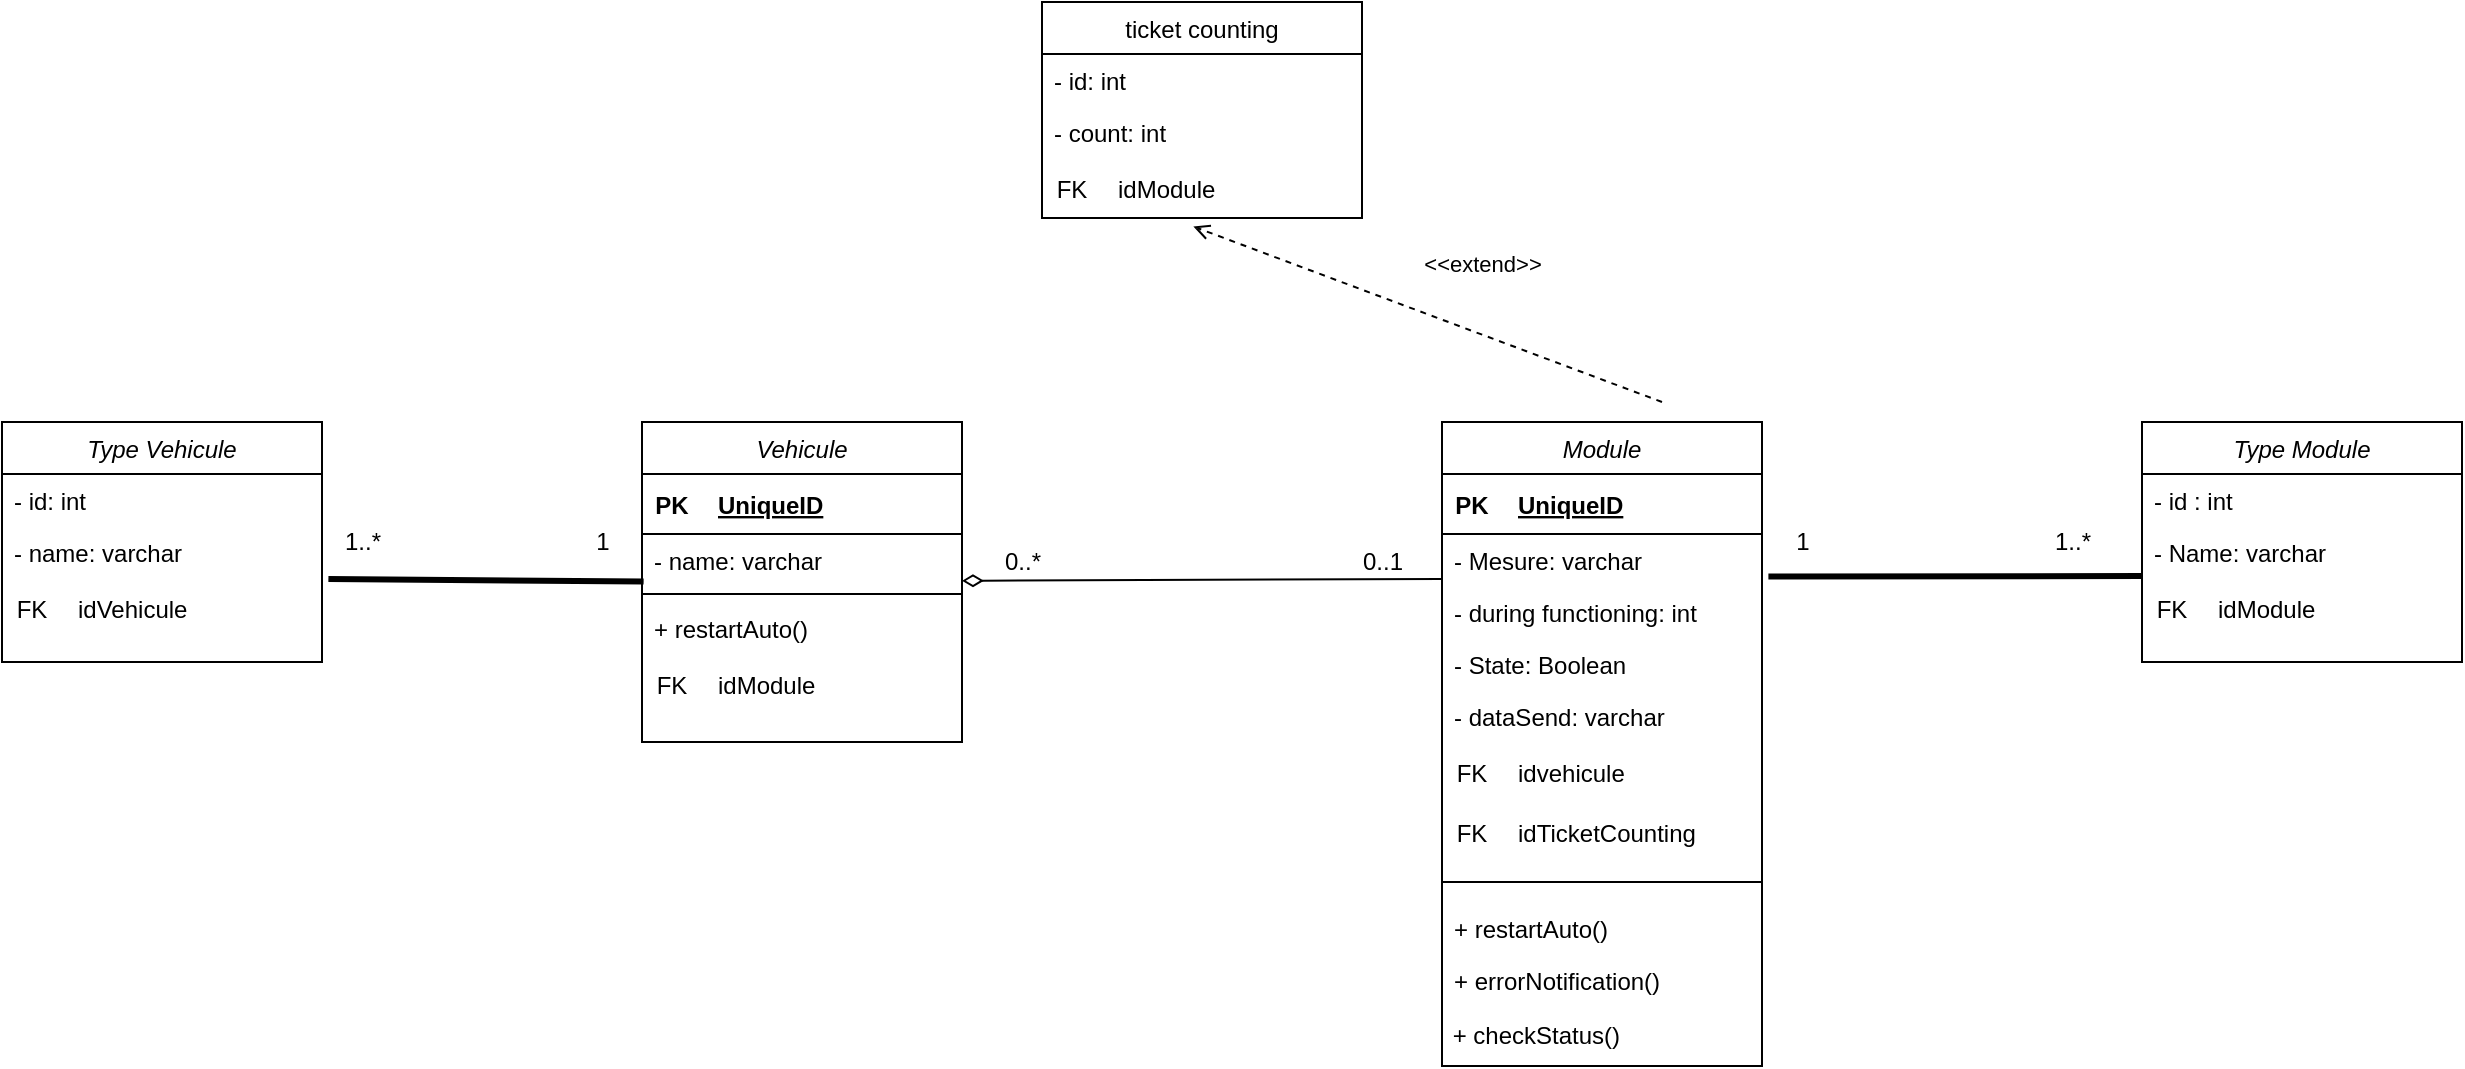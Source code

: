 <mxfile version="16.5.1" type="device"><diagram id="C5RBs43oDa-KdzZeNtuy" name="Page-1"><mxGraphModel dx="1483" dy="754" grid="1" gridSize="10" guides="1" tooltips="1" connect="1" arrows="1" fold="1" page="1" pageScale="2" pageWidth="827" pageHeight="1169" math="0" shadow="0"><root><mxCell id="WIyWlLk6GJQsqaUBKTNV-0"/><mxCell id="WIyWlLk6GJQsqaUBKTNV-1" parent="WIyWlLk6GJQsqaUBKTNV-0"/><mxCell id="zkfFHV4jXpPFQw0GAbJ--17" value="Module" style="swimlane;fontStyle=2;align=center;verticalAlign=top;childLayout=stackLayout;horizontal=1;startSize=26;horizontalStack=0;resizeParent=1;resizeLast=0;collapsible=1;marginBottom=0;rounded=0;shadow=0;strokeWidth=1;" parent="WIyWlLk6GJQsqaUBKTNV-1" vertex="1"><mxGeometry x="960" y="600" width="160" height="322" as="geometry"><mxRectangle x="550" y="140" width="160" height="26" as="alternateBounds"/></mxGeometry></mxCell><mxCell id="IZrKHqBrMelAmX_lQjyv-40" value="" style="shape=table;startSize=0;container=1;collapsible=1;childLayout=tableLayout;fixedRows=1;rowLines=0;fontStyle=0;align=center;resizeLast=1;strokeColor=none;fillColor=none;collapsible=0;" vertex="1" parent="zkfFHV4jXpPFQw0GAbJ--17"><mxGeometry y="26" width="160" height="30" as="geometry"/></mxCell><mxCell id="IZrKHqBrMelAmX_lQjyv-41" value="" style="shape=tableRow;horizontal=0;startSize=0;swimlaneHead=0;swimlaneBody=0;fillColor=none;collapsible=0;dropTarget=0;points=[[0,0.5],[1,0.5]];portConstraint=eastwest;top=0;left=0;right=0;bottom=1;" vertex="1" parent="IZrKHqBrMelAmX_lQjyv-40"><mxGeometry width="160" height="30" as="geometry"/></mxCell><mxCell id="IZrKHqBrMelAmX_lQjyv-42" value="PK" style="shape=partialRectangle;connectable=0;fillColor=none;top=0;left=0;bottom=0;right=0;fontStyle=1;overflow=hidden;" vertex="1" parent="IZrKHqBrMelAmX_lQjyv-41"><mxGeometry width="30" height="30" as="geometry"><mxRectangle width="30" height="30" as="alternateBounds"/></mxGeometry></mxCell><mxCell id="IZrKHqBrMelAmX_lQjyv-43" value="UniqueID" style="shape=partialRectangle;connectable=0;fillColor=none;top=0;left=0;bottom=0;right=0;align=left;spacingLeft=6;fontStyle=5;overflow=hidden;" vertex="1" parent="IZrKHqBrMelAmX_lQjyv-41"><mxGeometry x="30" width="130" height="30" as="geometry"><mxRectangle width="130" height="30" as="alternateBounds"/></mxGeometry></mxCell><mxCell id="zkfFHV4jXpPFQw0GAbJ--18" value="- Mesure: varchar" style="text;align=left;verticalAlign=top;spacingLeft=4;spacingRight=4;overflow=hidden;rotatable=0;points=[[0,0.5],[1,0.5]];portConstraint=eastwest;" parent="zkfFHV4jXpPFQw0GAbJ--17" vertex="1"><mxGeometry y="56" width="160" height="26" as="geometry"/></mxCell><mxCell id="zkfFHV4jXpPFQw0GAbJ--19" value="- during functioning: int" style="text;align=left;verticalAlign=top;spacingLeft=4;spacingRight=4;overflow=hidden;rotatable=0;points=[[0,0.5],[1,0.5]];portConstraint=eastwest;rounded=0;shadow=0;html=0;" parent="zkfFHV4jXpPFQw0GAbJ--17" vertex="1"><mxGeometry y="82" width="160" height="26" as="geometry"/></mxCell><mxCell id="zkfFHV4jXpPFQw0GAbJ--20" value="- State: Boolean" style="text;align=left;verticalAlign=top;spacingLeft=4;spacingRight=4;overflow=hidden;rotatable=0;points=[[0,0.5],[1,0.5]];portConstraint=eastwest;rounded=0;shadow=0;html=0;" parent="zkfFHV4jXpPFQw0GAbJ--17" vertex="1"><mxGeometry y="108" width="160" height="26" as="geometry"/></mxCell><mxCell id="zkfFHV4jXpPFQw0GAbJ--21" value="- dataSend: varchar" style="text;align=left;verticalAlign=top;spacingLeft=4;spacingRight=4;overflow=hidden;rotatable=0;points=[[0,0.5],[1,0.5]];portConstraint=eastwest;rounded=0;shadow=0;html=0;" parent="zkfFHV4jXpPFQw0GAbJ--17" vertex="1"><mxGeometry y="134" width="160" height="26" as="geometry"/></mxCell><mxCell id="IZrKHqBrMelAmX_lQjyv-61" value="" style="shape=table;startSize=0;container=1;collapsible=1;childLayout=tableLayout;fixedRows=1;rowLines=0;fontStyle=0;align=center;resizeLast=1;strokeColor=none;fillColor=none;collapsible=0;" vertex="1" parent="zkfFHV4jXpPFQw0GAbJ--17"><mxGeometry y="160" width="160" height="60" as="geometry"/></mxCell><mxCell id="IZrKHqBrMelAmX_lQjyv-62" value="" style="shape=tableRow;horizontal=0;startSize=0;swimlaneHead=0;swimlaneBody=0;fillColor=none;collapsible=0;dropTarget=0;points=[[0,0.5],[1,0.5]];portConstraint=eastwest;top=0;left=0;right=0;bottom=0;" vertex="1" parent="IZrKHqBrMelAmX_lQjyv-61"><mxGeometry width="160" height="30" as="geometry"/></mxCell><mxCell id="IZrKHqBrMelAmX_lQjyv-63" value="FK" style="shape=partialRectangle;connectable=0;fillColor=none;top=0;left=0;bottom=0;right=0;fontStyle=0;overflow=hidden;" vertex="1" parent="IZrKHqBrMelAmX_lQjyv-62"><mxGeometry width="30" height="30" as="geometry"><mxRectangle width="30" height="30" as="alternateBounds"/></mxGeometry></mxCell><mxCell id="IZrKHqBrMelAmX_lQjyv-64" value="idvehicule" style="shape=partialRectangle;connectable=0;fillColor=none;top=0;left=0;bottom=0;right=0;align=left;spacingLeft=6;fontStyle=0;overflow=hidden;" vertex="1" parent="IZrKHqBrMelAmX_lQjyv-62"><mxGeometry x="30" width="130" height="30" as="geometry"><mxRectangle width="130" height="30" as="alternateBounds"/></mxGeometry></mxCell><mxCell id="IZrKHqBrMelAmX_lQjyv-83" value="" style="shape=tableRow;horizontal=0;startSize=0;swimlaneHead=0;swimlaneBody=0;fillColor=none;collapsible=0;dropTarget=0;points=[[0,0.5],[1,0.5]];portConstraint=eastwest;top=0;left=0;right=0;bottom=0;" vertex="1" parent="IZrKHqBrMelAmX_lQjyv-61"><mxGeometry y="30" width="160" height="30" as="geometry"/></mxCell><mxCell id="IZrKHqBrMelAmX_lQjyv-84" value="FK" style="shape=partialRectangle;connectable=0;fillColor=none;top=0;left=0;bottom=0;right=0;fontStyle=0;overflow=hidden;" vertex="1" parent="IZrKHqBrMelAmX_lQjyv-83"><mxGeometry width="30" height="30" as="geometry"><mxRectangle width="30" height="30" as="alternateBounds"/></mxGeometry></mxCell><mxCell id="IZrKHqBrMelAmX_lQjyv-85" value="idTicketCounting" style="shape=partialRectangle;connectable=0;fillColor=none;top=0;left=0;bottom=0;right=0;align=left;spacingLeft=6;fontStyle=0;overflow=hidden;" vertex="1" parent="IZrKHqBrMelAmX_lQjyv-83"><mxGeometry x="30" width="130" height="30" as="geometry"><mxRectangle width="130" height="30" as="alternateBounds"/></mxGeometry></mxCell><mxCell id="zkfFHV4jXpPFQw0GAbJ--23" value="" style="line;html=1;strokeWidth=1;align=left;verticalAlign=middle;spacingTop=-1;spacingLeft=3;spacingRight=3;rotatable=0;labelPosition=right;points=[];portConstraint=eastwest;" parent="zkfFHV4jXpPFQw0GAbJ--17" vertex="1"><mxGeometry y="220" width="160" height="20" as="geometry"/></mxCell><mxCell id="zkfFHV4jXpPFQw0GAbJ--24" value="+ restartAuto()" style="text;align=left;verticalAlign=top;spacingLeft=4;spacingRight=4;overflow=hidden;rotatable=0;points=[[0,0.5],[1,0.5]];portConstraint=eastwest;" parent="zkfFHV4jXpPFQw0GAbJ--17" vertex="1"><mxGeometry y="240" width="160" height="26" as="geometry"/></mxCell><mxCell id="zkfFHV4jXpPFQw0GAbJ--25" value="+ errorNotification()" style="text;align=left;verticalAlign=top;spacingLeft=4;spacingRight=4;overflow=hidden;rotatable=0;points=[[0,0.5],[1,0.5]];portConstraint=eastwest;" parent="zkfFHV4jXpPFQw0GAbJ--17" vertex="1"><mxGeometry y="266" width="160" height="26" as="geometry"/></mxCell><mxCell id="IZrKHqBrMelAmX_lQjyv-0" value="&amp;nbsp;+ checkStatus()" style="text;html=1;strokeColor=none;fillColor=none;align=left;verticalAlign=middle;whiteSpace=wrap;rounded=0;" vertex="1" parent="zkfFHV4jXpPFQw0GAbJ--17"><mxGeometry y="292" width="160" height="30" as="geometry"/></mxCell><mxCell id="bXIpe-astZsoLPidYqws-50" value="ticket counting" style="swimlane;fontStyle=0;childLayout=stackLayout;horizontal=1;startSize=26;fillColor=none;horizontalStack=0;resizeParent=1;resizeParentMax=0;resizeLast=0;collapsible=1;marginBottom=0;" parent="WIyWlLk6GJQsqaUBKTNV-1" vertex="1"><mxGeometry x="760" y="390" width="160" height="108" as="geometry"/></mxCell><mxCell id="bXIpe-astZsoLPidYqws-52" value="- id: int" style="text;strokeColor=none;fillColor=none;align=left;verticalAlign=top;spacingLeft=4;spacingRight=4;overflow=hidden;rotatable=0;points=[[0,0.5],[1,0.5]];portConstraint=eastwest;" parent="bXIpe-astZsoLPidYqws-50" vertex="1"><mxGeometry y="26" width="160" height="26" as="geometry"/></mxCell><mxCell id="IZrKHqBrMelAmX_lQjyv-77" value="- count: int" style="text;strokeColor=none;fillColor=none;align=left;verticalAlign=top;spacingLeft=4;spacingRight=4;overflow=hidden;rotatable=0;points=[[0,0.5],[1,0.5]];portConstraint=eastwest;" vertex="1" parent="bXIpe-astZsoLPidYqws-50"><mxGeometry y="52" width="160" height="26" as="geometry"/></mxCell><mxCell id="IZrKHqBrMelAmX_lQjyv-79" value="" style="shape=table;startSize=0;container=1;collapsible=1;childLayout=tableLayout;fixedRows=1;rowLines=0;fontStyle=0;align=center;resizeLast=1;strokeColor=none;fillColor=none;collapsible=0;" vertex="1" parent="bXIpe-astZsoLPidYqws-50"><mxGeometry y="78" width="160" height="30" as="geometry"/></mxCell><mxCell id="IZrKHqBrMelAmX_lQjyv-80" value="" style="shape=tableRow;horizontal=0;startSize=0;swimlaneHead=0;swimlaneBody=0;fillColor=none;collapsible=0;dropTarget=0;points=[[0,0.5],[1,0.5]];portConstraint=eastwest;top=0;left=0;right=0;bottom=0;" vertex="1" parent="IZrKHqBrMelAmX_lQjyv-79"><mxGeometry width="160" height="30" as="geometry"/></mxCell><mxCell id="IZrKHqBrMelAmX_lQjyv-81" value="FK" style="shape=partialRectangle;connectable=0;fillColor=none;top=0;left=0;bottom=0;right=0;fontStyle=0;overflow=hidden;" vertex="1" parent="IZrKHqBrMelAmX_lQjyv-80"><mxGeometry width="30" height="30" as="geometry"><mxRectangle width="30" height="30" as="alternateBounds"/></mxGeometry></mxCell><mxCell id="IZrKHqBrMelAmX_lQjyv-82" value="idModule" style="shape=partialRectangle;connectable=0;fillColor=none;top=0;left=0;bottom=0;right=0;align=left;spacingLeft=6;fontStyle=0;overflow=hidden;" vertex="1" parent="IZrKHqBrMelAmX_lQjyv-80"><mxGeometry x="30" width="130" height="30" as="geometry"><mxRectangle width="130" height="30" as="alternateBounds"/></mxGeometry></mxCell><mxCell id="bXIpe-astZsoLPidYqws-61" value="Vehicule" style="swimlane;fontStyle=2;align=center;verticalAlign=top;childLayout=stackLayout;horizontal=1;startSize=26;horizontalStack=0;resizeParent=1;resizeLast=0;collapsible=1;marginBottom=0;rounded=0;shadow=0;strokeWidth=1;" parent="WIyWlLk6GJQsqaUBKTNV-1" vertex="1"><mxGeometry x="560" y="600" width="160" height="160" as="geometry"><mxRectangle x="550" y="140" width="160" height="26" as="alternateBounds"/></mxGeometry></mxCell><mxCell id="IZrKHqBrMelAmX_lQjyv-36" value="" style="shape=table;startSize=0;container=1;collapsible=1;childLayout=tableLayout;fixedRows=1;rowLines=0;fontStyle=0;align=center;resizeLast=1;strokeColor=none;fillColor=none;collapsible=0;" vertex="1" parent="bXIpe-astZsoLPidYqws-61"><mxGeometry y="26" width="160" height="30" as="geometry"/></mxCell><mxCell id="IZrKHqBrMelAmX_lQjyv-37" value="" style="shape=tableRow;horizontal=0;startSize=0;swimlaneHead=0;swimlaneBody=0;fillColor=none;collapsible=0;dropTarget=0;points=[[0,0.5],[1,0.5]];portConstraint=eastwest;top=0;left=0;right=0;bottom=1;" vertex="1" parent="IZrKHqBrMelAmX_lQjyv-36"><mxGeometry width="160" height="30" as="geometry"/></mxCell><mxCell id="IZrKHqBrMelAmX_lQjyv-38" value="PK" style="shape=partialRectangle;connectable=0;fillColor=none;top=0;left=0;bottom=0;right=0;fontStyle=1;overflow=hidden;" vertex="1" parent="IZrKHqBrMelAmX_lQjyv-37"><mxGeometry width="30" height="30" as="geometry"><mxRectangle width="30" height="30" as="alternateBounds"/></mxGeometry></mxCell><mxCell id="IZrKHqBrMelAmX_lQjyv-39" value="UniqueID" style="shape=partialRectangle;connectable=0;fillColor=none;top=0;left=0;bottom=0;right=0;align=left;spacingLeft=6;fontStyle=5;overflow=hidden;" vertex="1" parent="IZrKHqBrMelAmX_lQjyv-37"><mxGeometry x="30" width="130" height="30" as="geometry"><mxRectangle width="130" height="30" as="alternateBounds"/></mxGeometry></mxCell><mxCell id="bXIpe-astZsoLPidYqws-70" value="- name: varchar" style="text;align=left;verticalAlign=top;spacingLeft=4;spacingRight=4;overflow=hidden;rotatable=0;points=[[0,0.5],[1,0.5]];portConstraint=eastwest;rounded=0;shadow=0;html=0;" parent="bXIpe-astZsoLPidYqws-61" vertex="1"><mxGeometry y="56" width="160" height="26" as="geometry"/></mxCell><mxCell id="bXIpe-astZsoLPidYqws-66" value="" style="line;html=1;strokeWidth=1;align=left;verticalAlign=middle;spacingTop=-1;spacingLeft=3;spacingRight=3;rotatable=0;labelPosition=right;points=[];portConstraint=eastwest;" parent="bXIpe-astZsoLPidYqws-61" vertex="1"><mxGeometry y="82" width="160" height="8" as="geometry"/></mxCell><mxCell id="bXIpe-astZsoLPidYqws-67" value="+ restartAuto()" style="text;align=left;verticalAlign=top;spacingLeft=4;spacingRight=4;overflow=hidden;rotatable=0;points=[[0,0.5],[1,0.5]];portConstraint=eastwest;" parent="bXIpe-astZsoLPidYqws-61" vertex="1"><mxGeometry y="90" width="160" height="26" as="geometry"/></mxCell><mxCell id="IZrKHqBrMelAmX_lQjyv-22" value="" style="shape=table;startSize=0;container=1;collapsible=1;childLayout=tableLayout;fixedRows=1;rowLines=0;fontStyle=0;align=center;resizeLast=1;strokeColor=none;fillColor=none;collapsible=0;" vertex="1" parent="bXIpe-astZsoLPidYqws-61"><mxGeometry y="116" width="160" height="30" as="geometry"/></mxCell><mxCell id="IZrKHqBrMelAmX_lQjyv-23" value="" style="shape=tableRow;horizontal=0;startSize=0;swimlaneHead=0;swimlaneBody=0;fillColor=none;collapsible=0;dropTarget=0;points=[[0,0.5],[1,0.5]];portConstraint=eastwest;top=0;left=0;right=0;bottom=0;" vertex="1" parent="IZrKHqBrMelAmX_lQjyv-22"><mxGeometry width="160" height="30" as="geometry"/></mxCell><mxCell id="IZrKHqBrMelAmX_lQjyv-24" value="FK" style="shape=partialRectangle;connectable=0;fillColor=none;top=0;left=0;bottom=0;right=0;fontStyle=0;overflow=hidden;" vertex="1" parent="IZrKHqBrMelAmX_lQjyv-23"><mxGeometry width="30" height="30" as="geometry"><mxRectangle width="30" height="30" as="alternateBounds"/></mxGeometry></mxCell><mxCell id="IZrKHqBrMelAmX_lQjyv-25" value="idModule" style="shape=partialRectangle;connectable=0;fillColor=none;top=0;left=0;bottom=0;right=0;align=left;spacingLeft=6;fontStyle=0;overflow=hidden;" vertex="1" parent="IZrKHqBrMelAmX_lQjyv-23"><mxGeometry x="30" width="130" height="30" as="geometry"><mxRectangle width="130" height="30" as="alternateBounds"/></mxGeometry></mxCell><mxCell id="IZrKHqBrMelAmX_lQjyv-1" value="Type Vehicule" style="swimlane;fontStyle=2;align=center;verticalAlign=top;childLayout=stackLayout;horizontal=1;startSize=26;horizontalStack=0;resizeParent=1;resizeLast=0;collapsible=1;marginBottom=0;rounded=0;shadow=0;strokeWidth=1;" vertex="1" parent="WIyWlLk6GJQsqaUBKTNV-1"><mxGeometry x="240" y="600" width="160" height="120" as="geometry"><mxRectangle x="550" y="140" width="160" height="26" as="alternateBounds"/></mxGeometry></mxCell><mxCell id="IZrKHqBrMelAmX_lQjyv-2" value="- id: int" style="text;align=left;verticalAlign=top;spacingLeft=4;spacingRight=4;overflow=hidden;rotatable=0;points=[[0,0.5],[1,0.5]];portConstraint=eastwest;" vertex="1" parent="IZrKHqBrMelAmX_lQjyv-1"><mxGeometry y="26" width="160" height="26" as="geometry"/></mxCell><mxCell id="IZrKHqBrMelAmX_lQjyv-3" value="- name: varchar" style="text;align=left;verticalAlign=top;spacingLeft=4;spacingRight=4;overflow=hidden;rotatable=0;points=[[0,0.5],[1,0.5]];portConstraint=eastwest;rounded=0;shadow=0;html=0;" vertex="1" parent="IZrKHqBrMelAmX_lQjyv-1"><mxGeometry y="52" width="160" height="26" as="geometry"/></mxCell><mxCell id="IZrKHqBrMelAmX_lQjyv-45" value="" style="shape=table;startSize=0;container=1;collapsible=1;childLayout=tableLayout;fixedRows=1;rowLines=0;fontStyle=0;align=center;resizeLast=1;strokeColor=none;fillColor=none;collapsible=0;" vertex="1" parent="IZrKHqBrMelAmX_lQjyv-1"><mxGeometry y="78" width="160" height="30" as="geometry"/></mxCell><mxCell id="IZrKHqBrMelAmX_lQjyv-46" value="" style="shape=tableRow;horizontal=0;startSize=0;swimlaneHead=0;swimlaneBody=0;fillColor=none;collapsible=0;dropTarget=0;points=[[0,0.5],[1,0.5]];portConstraint=eastwest;top=0;left=0;right=0;bottom=0;" vertex="1" parent="IZrKHqBrMelAmX_lQjyv-45"><mxGeometry width="160" height="30" as="geometry"/></mxCell><mxCell id="IZrKHqBrMelAmX_lQjyv-47" value="FK" style="shape=partialRectangle;connectable=0;fillColor=none;top=0;left=0;bottom=0;right=0;fontStyle=0;overflow=hidden;" vertex="1" parent="IZrKHqBrMelAmX_lQjyv-46"><mxGeometry width="30" height="30" as="geometry"><mxRectangle width="30" height="30" as="alternateBounds"/></mxGeometry></mxCell><mxCell id="IZrKHqBrMelAmX_lQjyv-48" value="idVehicule" style="shape=partialRectangle;connectable=0;fillColor=none;top=0;left=0;bottom=0;right=0;align=left;spacingLeft=6;fontStyle=0;overflow=hidden;" vertex="1" parent="IZrKHqBrMelAmX_lQjyv-46"><mxGeometry x="30" width="130" height="30" as="geometry"><mxRectangle width="130" height="30" as="alternateBounds"/></mxGeometry></mxCell><mxCell id="IZrKHqBrMelAmX_lQjyv-7" value="Type Module" style="swimlane;fontStyle=2;align=center;verticalAlign=top;childLayout=stackLayout;horizontal=1;startSize=26;horizontalStack=0;resizeParent=1;resizeLast=0;collapsible=1;marginBottom=0;rounded=0;shadow=0;strokeWidth=1;" vertex="1" parent="WIyWlLk6GJQsqaUBKTNV-1"><mxGeometry x="1310" y="600" width="160" height="120" as="geometry"><mxRectangle x="550" y="140" width="160" height="26" as="alternateBounds"/></mxGeometry></mxCell><mxCell id="IZrKHqBrMelAmX_lQjyv-8" value="- id : int" style="text;align=left;verticalAlign=top;spacingLeft=4;spacingRight=4;overflow=hidden;rotatable=0;points=[[0,0.5],[1,0.5]];portConstraint=eastwest;" vertex="1" parent="IZrKHqBrMelAmX_lQjyv-7"><mxGeometry y="26" width="160" height="26" as="geometry"/></mxCell><mxCell id="IZrKHqBrMelAmX_lQjyv-9" value="- Name: varchar" style="text;align=left;verticalAlign=top;spacingLeft=4;spacingRight=4;overflow=hidden;rotatable=0;points=[[0,0.5],[1,0.5]];portConstraint=eastwest;rounded=0;shadow=0;html=0;" vertex="1" parent="IZrKHqBrMelAmX_lQjyv-7"><mxGeometry y="52" width="160" height="26" as="geometry"/></mxCell><mxCell id="IZrKHqBrMelAmX_lQjyv-49" value="" style="shape=table;startSize=0;container=1;collapsible=1;childLayout=tableLayout;fixedRows=1;rowLines=0;fontStyle=0;align=center;resizeLast=1;strokeColor=none;fillColor=none;collapsible=0;" vertex="1" parent="IZrKHqBrMelAmX_lQjyv-7"><mxGeometry y="78" width="160" height="30" as="geometry"/></mxCell><mxCell id="IZrKHqBrMelAmX_lQjyv-50" value="" style="shape=tableRow;horizontal=0;startSize=0;swimlaneHead=0;swimlaneBody=0;fillColor=none;collapsible=0;dropTarget=0;points=[[0,0.5],[1,0.5]];portConstraint=eastwest;top=0;left=0;right=0;bottom=0;" vertex="1" parent="IZrKHqBrMelAmX_lQjyv-49"><mxGeometry width="160" height="30" as="geometry"/></mxCell><mxCell id="IZrKHqBrMelAmX_lQjyv-51" value="FK" style="shape=partialRectangle;connectable=0;fillColor=none;top=0;left=0;bottom=0;right=0;fontStyle=0;overflow=hidden;" vertex="1" parent="IZrKHqBrMelAmX_lQjyv-50"><mxGeometry width="30" height="30" as="geometry"><mxRectangle width="30" height="30" as="alternateBounds"/></mxGeometry></mxCell><mxCell id="IZrKHqBrMelAmX_lQjyv-52" value="idModule" style="shape=partialRectangle;connectable=0;fillColor=none;top=0;left=0;bottom=0;right=0;align=left;spacingLeft=6;fontStyle=0;overflow=hidden;" vertex="1" parent="IZrKHqBrMelAmX_lQjyv-50"><mxGeometry x="30" width="130" height="30" as="geometry"><mxRectangle width="130" height="30" as="alternateBounds"/></mxGeometry></mxCell><mxCell id="IZrKHqBrMelAmX_lQjyv-53" value="" style="endArrow=none;startArrow=none;endFill=0;startFill=0;endSize=8;html=1;verticalAlign=bottom;labelBackgroundColor=none;strokeWidth=3;rounded=0;exitX=1.02;exitY=-0.183;exitDx=0;exitDy=0;exitPerimeter=0;" edge="1" parent="WIyWlLk6GJQsqaUBKTNV-1" source="zkfFHV4jXpPFQw0GAbJ--19"><mxGeometry width="160" relative="1" as="geometry"><mxPoint x="1120" y="630" as="sourcePoint"/><mxPoint x="1310" y="677" as="targetPoint"/><Array as="points"/></mxGeometry></mxCell><mxCell id="IZrKHqBrMelAmX_lQjyv-55" value="" style="endArrow=none;startArrow=none;endFill=0;startFill=0;endSize=8;html=1;verticalAlign=bottom;labelBackgroundColor=none;strokeWidth=3;rounded=0;exitX=1.02;exitY=1.019;exitDx=0;exitDy=0;entryX=0.005;entryY=0.913;entryDx=0;entryDy=0;exitPerimeter=0;entryPerimeter=0;" edge="1" parent="WIyWlLk6GJQsqaUBKTNV-1" source="IZrKHqBrMelAmX_lQjyv-3" target="bXIpe-astZsoLPidYqws-70"><mxGeometry width="160" relative="1" as="geometry"><mxPoint x="340" y="640" as="sourcePoint"/><mxPoint x="500" y="640" as="targetPoint"/></mxGeometry></mxCell><mxCell id="IZrKHqBrMelAmX_lQjyv-69" value="1" style="text;html=1;align=center;verticalAlign=middle;resizable=0;points=[];autosize=1;strokeColor=none;fillColor=none;" vertex="1" parent="WIyWlLk6GJQsqaUBKTNV-1"><mxGeometry x="530" y="650" width="20" height="20" as="geometry"/></mxCell><mxCell id="IZrKHqBrMelAmX_lQjyv-71" value="1..*" style="text;html=1;align=center;verticalAlign=middle;resizable=0;points=[];autosize=1;strokeColor=none;fillColor=none;" vertex="1" parent="WIyWlLk6GJQsqaUBKTNV-1"><mxGeometry x="405" y="650" width="30" height="20" as="geometry"/></mxCell><mxCell id="IZrKHqBrMelAmX_lQjyv-72" value="1..*" style="text;html=1;align=center;verticalAlign=middle;resizable=0;points=[];autosize=1;strokeColor=none;fillColor=none;" vertex="1" parent="WIyWlLk6GJQsqaUBKTNV-1"><mxGeometry x="1260" y="650" width="30" height="20" as="geometry"/></mxCell><mxCell id="IZrKHqBrMelAmX_lQjyv-73" value="1" style="text;html=1;align=center;verticalAlign=middle;resizable=0;points=[];autosize=1;strokeColor=none;fillColor=none;" vertex="1" parent="WIyWlLk6GJQsqaUBKTNV-1"><mxGeometry x="1130" y="650" width="20" height="20" as="geometry"/></mxCell><mxCell id="IZrKHqBrMelAmX_lQjyv-74" value="" style="endArrow=none;startArrow=diamondThin;endFill=0;startFill=0;html=1;verticalAlign=bottom;labelBackgroundColor=none;strokeWidth=1;startSize=8;endSize=8;rounded=0;entryX=-0.003;entryY=0.865;entryDx=0;entryDy=0;entryPerimeter=0;" edge="1" parent="WIyWlLk6GJQsqaUBKTNV-1" target="zkfFHV4jXpPFQw0GAbJ--18"><mxGeometry width="160" relative="1" as="geometry"><mxPoint x="720" y="679.38" as="sourcePoint"/><mxPoint x="880" y="679.38" as="targetPoint"/></mxGeometry></mxCell><mxCell id="IZrKHqBrMelAmX_lQjyv-75" value="0..1" style="text;html=1;align=center;verticalAlign=middle;resizable=0;points=[];autosize=1;strokeColor=none;fillColor=none;" vertex="1" parent="WIyWlLk6GJQsqaUBKTNV-1"><mxGeometry x="910" y="660" width="40" height="20" as="geometry"/></mxCell><mxCell id="IZrKHqBrMelAmX_lQjyv-76" value="0..*" style="text;html=1;align=center;verticalAlign=middle;resizable=0;points=[];autosize=1;strokeColor=none;fillColor=none;" vertex="1" parent="WIyWlLk6GJQsqaUBKTNV-1"><mxGeometry x="735" y="660" width="30" height="20" as="geometry"/></mxCell><mxCell id="IZrKHqBrMelAmX_lQjyv-86" value="&amp;lt;&amp;lt;extend&amp;gt;&amp;gt;" style="html=1;verticalAlign=bottom;labelBackgroundColor=none;endArrow=open;endFill=0;dashed=1;rounded=0;entryX=0.473;entryY=1.142;entryDx=0;entryDy=0;entryPerimeter=0;" edge="1" parent="WIyWlLk6GJQsqaUBKTNV-1" target="IZrKHqBrMelAmX_lQjyv-80"><mxGeometry x="-0.158" y="-25" width="160" relative="1" as="geometry"><mxPoint x="1070" y="590" as="sourcePoint"/><mxPoint x="1070" y="550" as="targetPoint"/><mxPoint as="offset"/></mxGeometry></mxCell></root></mxGraphModel></diagram></mxfile>